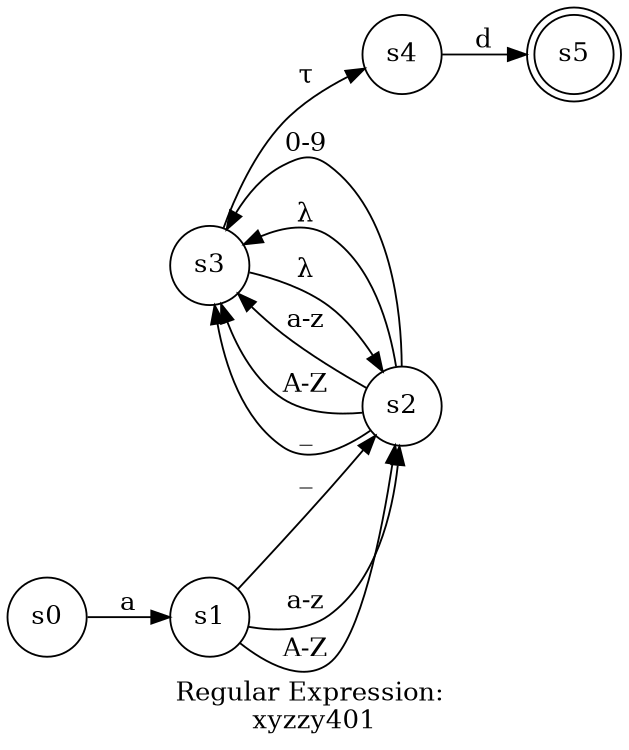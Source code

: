 digraph finite_state_machine {
	label="Regular Expression: \nxyzzy401";
	rankdir=LR;
	size="8,5"
	node [shape = doublecircle]; s5;
	node [shape = circle];
	s0 -> s1 [ label = "a" ];
	s1 -> s2 [ label = "a-z" ];
	s1 -> s2 [ label = "A-Z" ];
	s1 -> s2 [ label = "_" ];
	s2 -> s3 [ label = "a-z" ];
	s2 -> s3 [ label = "A-Z" ];
	s2 -> s3 [ label = "_" ];
	s2 -> s3 [ label = "0-9" ];
	s2 -> s3 [ label = "λ" ];
	s3 -> s2 [ label = "λ" ];
	s3 -> s4 [ label = "τ" ];
	s4 -> s5 [ label = "d" ];
}
